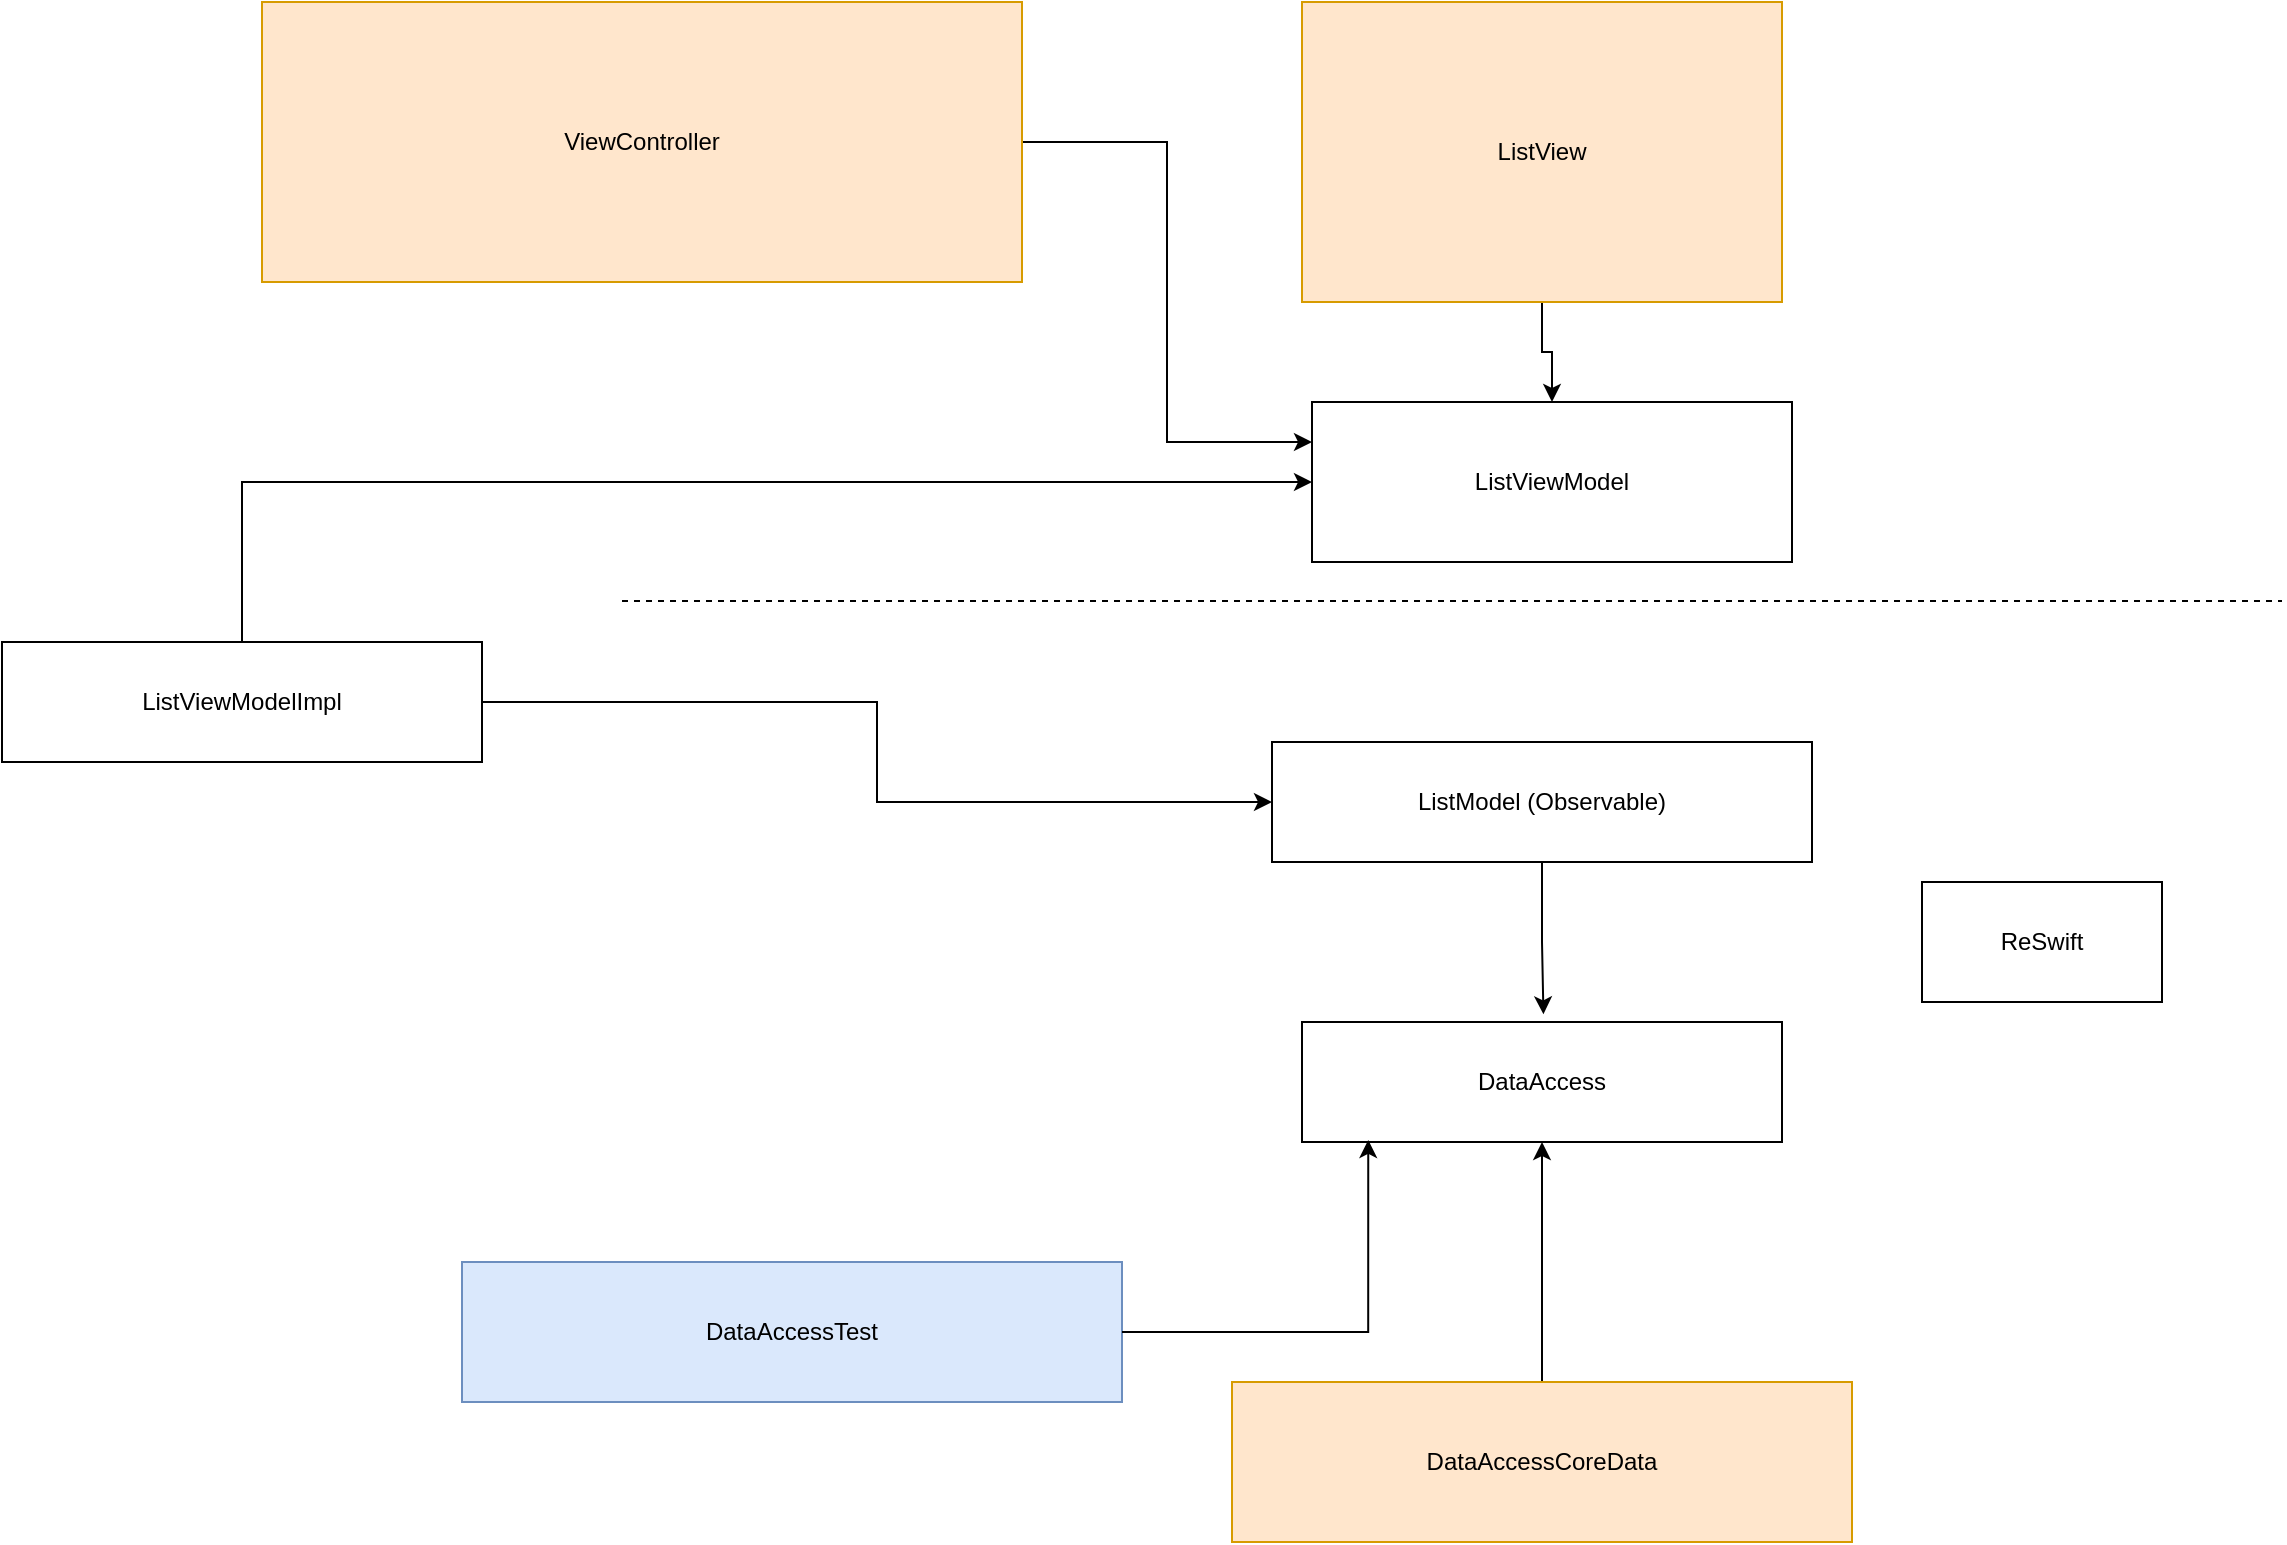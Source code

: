 <mxfile version="22.1.4" type="github">
  <diagram name="Page-1" id="ciXoBDTXdjDo0w0JCOVY">
    <mxGraphModel dx="2005" dy="823" grid="1" gridSize="10" guides="1" tooltips="1" connect="1" arrows="1" fold="1" page="1" pageScale="1" pageWidth="850" pageHeight="1100" math="0" shadow="0">
      <root>
        <mxCell id="0" />
        <mxCell id="1" parent="0" />
        <mxCell id="Q47_7sLDuSlhim7hzjhJ-9" style="edgeStyle=orthogonalEdgeStyle;rounded=0;orthogonalLoop=1;jettySize=auto;html=1;entryX=0.5;entryY=0;entryDx=0;entryDy=0;" edge="1" parent="1" source="fBwZ9N9lR8raxNEhHyRU-4" target="fBwZ9N9lR8raxNEhHyRU-5">
          <mxGeometry relative="1" as="geometry" />
        </mxCell>
        <mxCell id="fBwZ9N9lR8raxNEhHyRU-4" value="ListView" style="rounded=0;whiteSpace=wrap;html=1;fillColor=#ffe6cc;strokeColor=#d79b00;" parent="1" vertex="1">
          <mxGeometry x="320" y="10" width="240" height="150" as="geometry" />
        </mxCell>
        <mxCell id="fBwZ9N9lR8raxNEhHyRU-5" value="ListViewModel" style="rounded=0;whiteSpace=wrap;html=1;" parent="1" vertex="1">
          <mxGeometry x="325" y="210" width="240" height="80" as="geometry" />
        </mxCell>
        <mxCell id="fBwZ9N9lR8raxNEhHyRU-16" style="edgeStyle=orthogonalEdgeStyle;rounded=0;orthogonalLoop=1;jettySize=auto;html=1;entryX=0;entryY=0.5;entryDx=0;entryDy=0;" parent="1" source="fBwZ9N9lR8raxNEhHyRU-7" target="fBwZ9N9lR8raxNEhHyRU-8" edge="1">
          <mxGeometry relative="1" as="geometry" />
        </mxCell>
        <mxCell id="Q47_7sLDuSlhim7hzjhJ-12" style="edgeStyle=orthogonalEdgeStyle;rounded=0;orthogonalLoop=1;jettySize=auto;html=1;exitX=0.5;exitY=0;exitDx=0;exitDy=0;entryX=0;entryY=0.5;entryDx=0;entryDy=0;" edge="1" parent="1" source="fBwZ9N9lR8raxNEhHyRU-7" target="fBwZ9N9lR8raxNEhHyRU-5">
          <mxGeometry relative="1" as="geometry" />
        </mxCell>
        <mxCell id="fBwZ9N9lR8raxNEhHyRU-7" value="ListViewModelImpl" style="rounded=0;whiteSpace=wrap;html=1;" parent="1" vertex="1">
          <mxGeometry x="-330" y="330" width="240" height="60" as="geometry" />
        </mxCell>
        <mxCell id="fBwZ9N9lR8raxNEhHyRU-8" value="ListModel (Observable)" style="rounded=0;whiteSpace=wrap;html=1;" parent="1" vertex="1">
          <mxGeometry x="305" y="380" width="270" height="60" as="geometry" />
        </mxCell>
        <mxCell id="Q47_7sLDuSlhim7hzjhJ-3" style="edgeStyle=orthogonalEdgeStyle;rounded=0;orthogonalLoop=1;jettySize=auto;html=1;entryX=0.5;entryY=1;entryDx=0;entryDy=0;" edge="1" parent="1" source="fBwZ9N9lR8raxNEhHyRU-9" target="Q47_7sLDuSlhim7hzjhJ-1">
          <mxGeometry relative="1" as="geometry" />
        </mxCell>
        <mxCell id="fBwZ9N9lR8raxNEhHyRU-9" value="DataAccessCoreData" style="rounded=0;whiteSpace=wrap;html=1;fillColor=#ffe6cc;strokeColor=#d79b00;" parent="1" vertex="1">
          <mxGeometry x="285" y="700" width="310" height="80" as="geometry" />
        </mxCell>
        <mxCell id="fBwZ9N9lR8raxNEhHyRU-11" value="" style="endArrow=none;dashed=1;html=1;rounded=0;" parent="1" edge="1">
          <mxGeometry width="50" height="50" relative="1" as="geometry">
            <mxPoint x="-20" y="309.5" as="sourcePoint" />
            <mxPoint x="810" y="309.5" as="targetPoint" />
          </mxGeometry>
        </mxCell>
        <mxCell id="Q47_7sLDuSlhim7hzjhJ-1" value="DataAccess" style="rounded=0;whiteSpace=wrap;html=1;" vertex="1" parent="1">
          <mxGeometry x="320" y="520" width="240" height="60" as="geometry" />
        </mxCell>
        <mxCell id="Q47_7sLDuSlhim7hzjhJ-2" style="edgeStyle=orthogonalEdgeStyle;rounded=0;orthogonalLoop=1;jettySize=auto;html=1;entryX=0.503;entryY=-0.064;entryDx=0;entryDy=0;entryPerimeter=0;" edge="1" parent="1" source="fBwZ9N9lR8raxNEhHyRU-8" target="Q47_7sLDuSlhim7hzjhJ-1">
          <mxGeometry relative="1" as="geometry" />
        </mxCell>
        <mxCell id="Q47_7sLDuSlhim7hzjhJ-4" value="DataAccessTest" style="rounded=0;whiteSpace=wrap;html=1;fillColor=#dae8fc;strokeColor=#6c8ebf;" vertex="1" parent="1">
          <mxGeometry x="-100" y="640" width="330" height="70" as="geometry" />
        </mxCell>
        <mxCell id="Q47_7sLDuSlhim7hzjhJ-6" style="edgeStyle=orthogonalEdgeStyle;rounded=0;orthogonalLoop=1;jettySize=auto;html=1;entryX=0.138;entryY=0.983;entryDx=0;entryDy=0;entryPerimeter=0;" edge="1" parent="1" source="Q47_7sLDuSlhim7hzjhJ-4" target="Q47_7sLDuSlhim7hzjhJ-1">
          <mxGeometry relative="1" as="geometry" />
        </mxCell>
        <mxCell id="Q47_7sLDuSlhim7hzjhJ-10" style="edgeStyle=orthogonalEdgeStyle;rounded=0;orthogonalLoop=1;jettySize=auto;html=1;entryX=0;entryY=0.25;entryDx=0;entryDy=0;" edge="1" parent="1" source="Q47_7sLDuSlhim7hzjhJ-8" target="fBwZ9N9lR8raxNEhHyRU-5">
          <mxGeometry relative="1" as="geometry" />
        </mxCell>
        <mxCell id="Q47_7sLDuSlhim7hzjhJ-8" value="ViewController" style="rounded=0;whiteSpace=wrap;html=1;fillColor=#ffe6cc;strokeColor=#d79b00;" vertex="1" parent="1">
          <mxGeometry x="-200" y="10" width="380" height="140" as="geometry" />
        </mxCell>
        <mxCell id="Q47_7sLDuSlhim7hzjhJ-13" value="ReSwift" style="rounded=0;whiteSpace=wrap;html=1;" vertex="1" parent="1">
          <mxGeometry x="630" y="450" width="120" height="60" as="geometry" />
        </mxCell>
      </root>
    </mxGraphModel>
  </diagram>
</mxfile>
